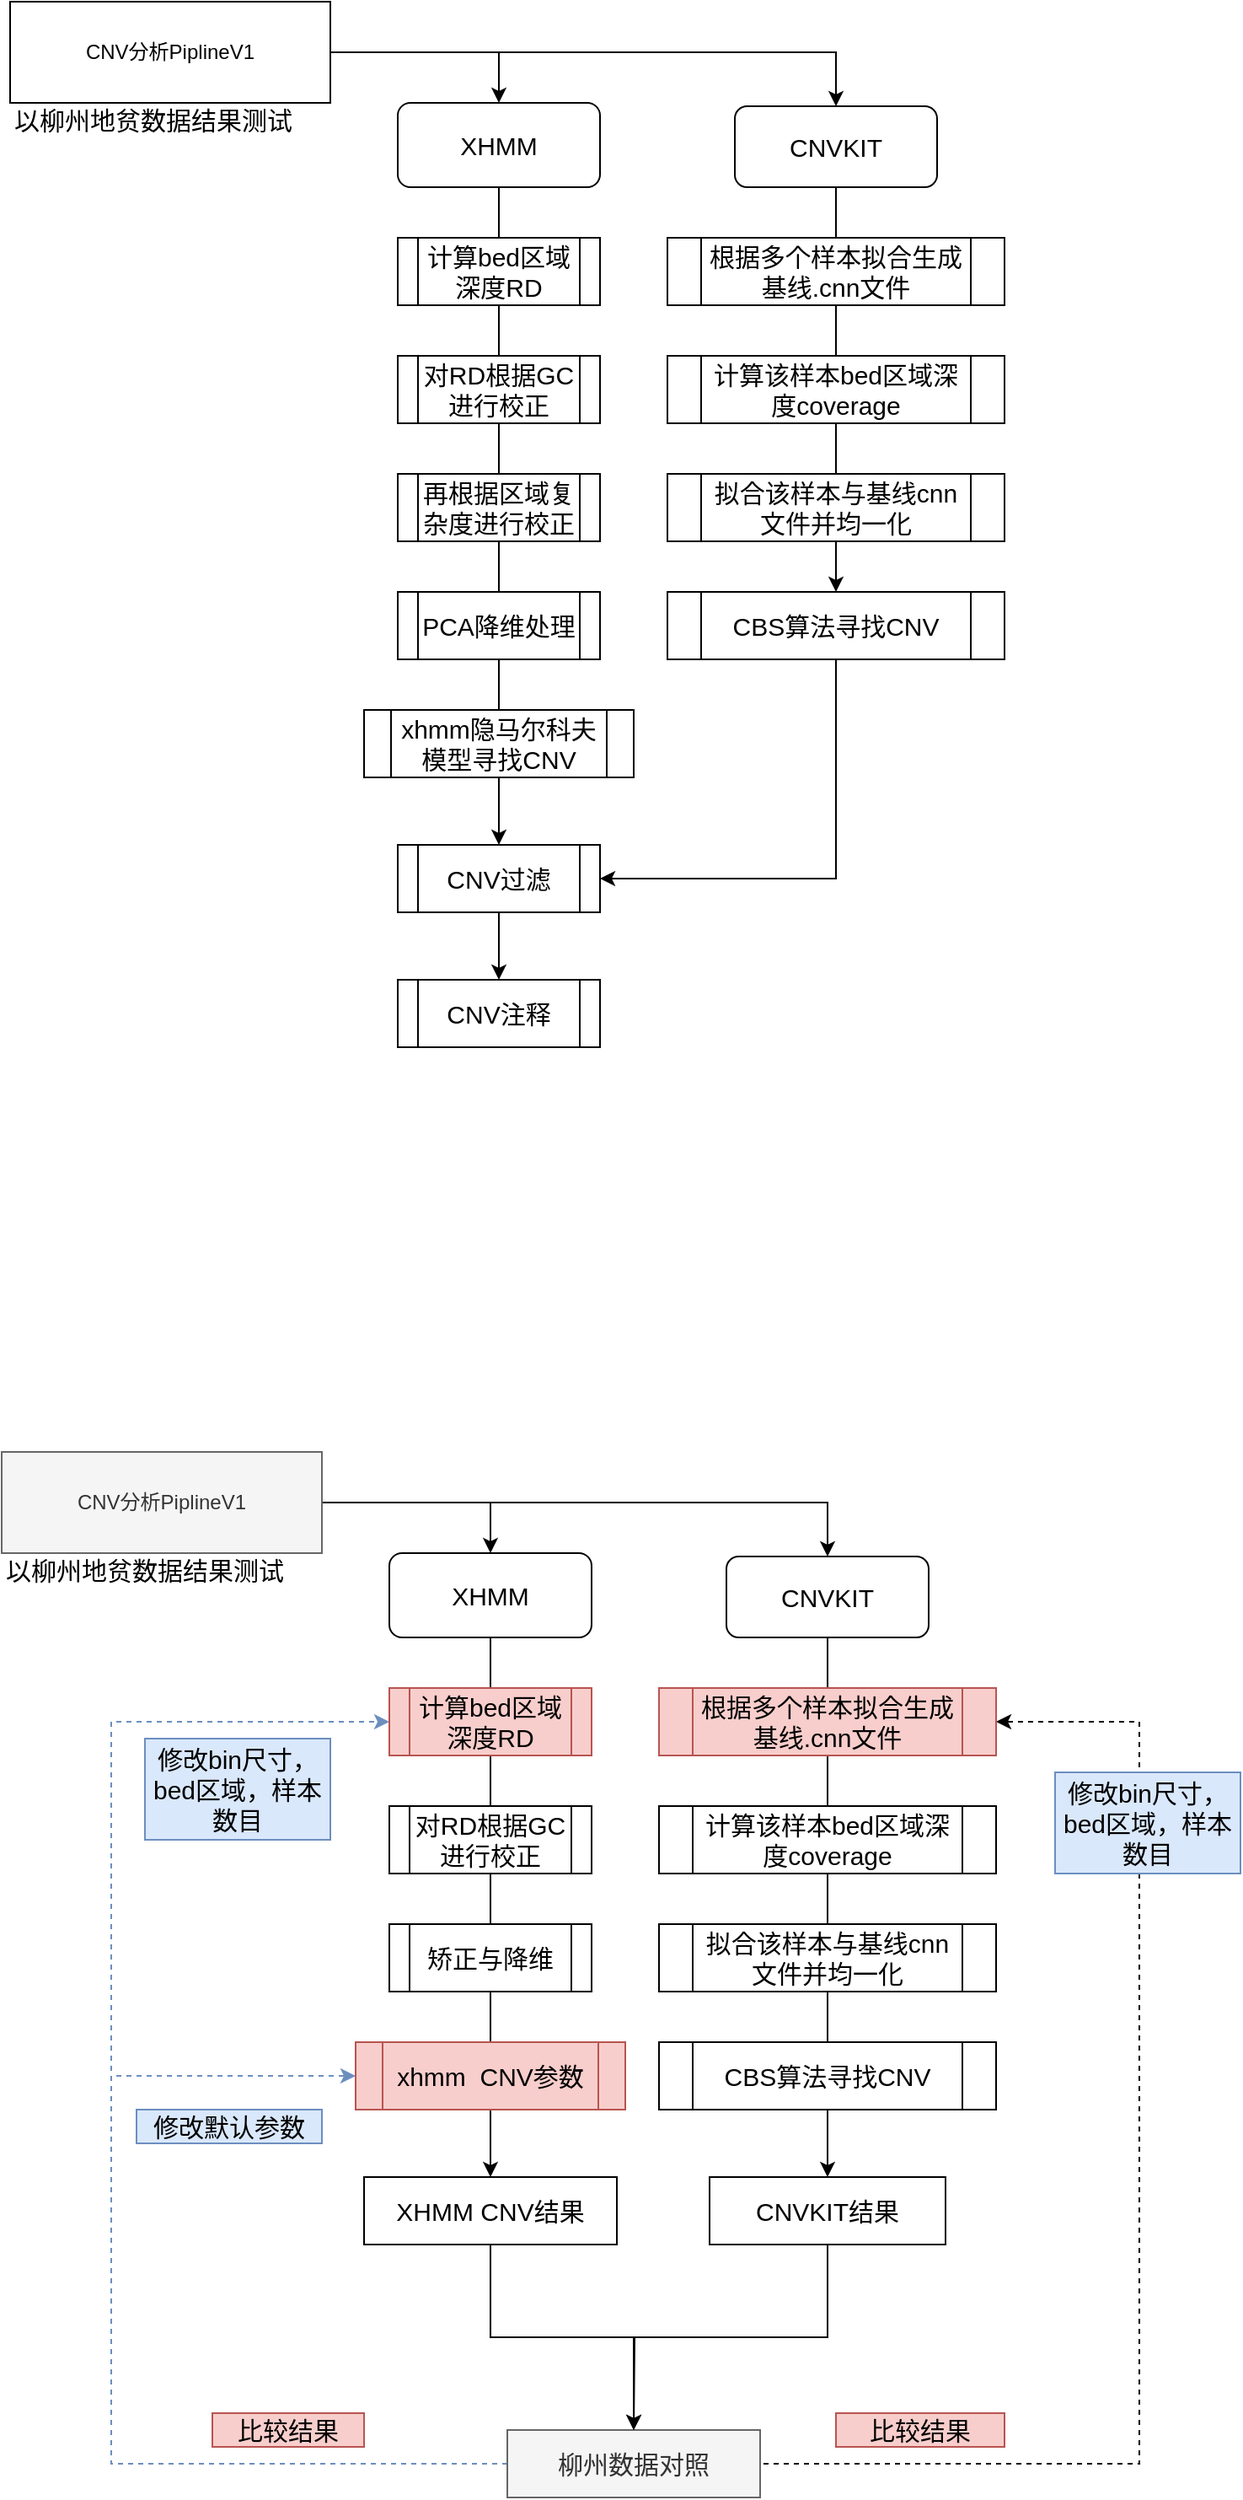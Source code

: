 <mxfile version="11.1.4" type="github"><diagram id="XfLMBU6vw0CT7Qtw44kI" name="Page-1"><mxGraphModel dx="1398" dy="687" grid="1" gridSize="10" guides="1" tooltips="1" connect="1" arrows="1" fold="1" page="1" pageScale="1" pageWidth="827" pageHeight="1169" math="0" shadow="0"><root><mxCell id="0"/><mxCell id="1" parent="0"/><mxCell id="RbOBUl6hCMNItc5p3pD6-6" style="edgeStyle=orthogonalEdgeStyle;rounded=0;orthogonalLoop=1;jettySize=auto;html=1;exitX=1;exitY=0.5;exitDx=0;exitDy=0;entryX=0.5;entryY=0;entryDx=0;entryDy=0;fontSize=15;" parent="1" source="RbOBUl6hCMNItc5p3pD6-1" target="RbOBUl6hCMNItc5p3pD6-4" edge="1"><mxGeometry relative="1" as="geometry"/></mxCell><mxCell id="RbOBUl6hCMNItc5p3pD6-7" style="edgeStyle=orthogonalEdgeStyle;rounded=0;orthogonalLoop=1;jettySize=auto;html=1;exitX=1;exitY=0.5;exitDx=0;exitDy=0;fontSize=15;" parent="1" source="RbOBUl6hCMNItc5p3pD6-1" target="RbOBUl6hCMNItc5p3pD6-5" edge="1"><mxGeometry relative="1" as="geometry"/></mxCell><mxCell id="RbOBUl6hCMNItc5p3pD6-1" value="CNV分析PiplineV1" style="rounded=0;whiteSpace=wrap;html=1;" parent="1" vertex="1"><mxGeometry x="10" y="20" width="190" height="60" as="geometry"/></mxCell><mxCell id="RbOBUl6hCMNItc5p3pD6-2" value="以柳州地贫数据结果测试" style="text;html=1;strokeColor=none;fillColor=none;align=center;verticalAlign=middle;whiteSpace=wrap;rounded=0;fontSize=15;" parent="1" vertex="1"><mxGeometry x="10" y="80" width="170" height="20" as="geometry"/></mxCell><mxCell id="UsIV2Q5AC2QN96eFExlG-27" style="edgeStyle=orthogonalEdgeStyle;rounded=0;orthogonalLoop=1;jettySize=auto;html=1;exitX=0.5;exitY=1;exitDx=0;exitDy=0;entryX=0.5;entryY=0;entryDx=0;entryDy=0;" parent="1" source="RbOBUl6hCMNItc5p3pD6-4" target="UsIV2Q5AC2QN96eFExlG-4" edge="1"><mxGeometry relative="1" as="geometry"/></mxCell><mxCell id="RbOBUl6hCMNItc5p3pD6-4" value="XHMM" style="rounded=1;whiteSpace=wrap;html=1;fontSize=15;" parent="1" vertex="1"><mxGeometry x="240" y="80" width="120" height="50" as="geometry"/></mxCell><mxCell id="UsIV2Q5AC2QN96eFExlG-17" style="edgeStyle=orthogonalEdgeStyle;rounded=0;orthogonalLoop=1;jettySize=auto;html=1;exitX=0.5;exitY=1;exitDx=0;exitDy=0;" parent="1" source="RbOBUl6hCMNItc5p3pD6-5" target="UsIV2Q5AC2QN96eFExlG-9" edge="1"><mxGeometry relative="1" as="geometry"/></mxCell><mxCell id="RbOBUl6hCMNItc5p3pD6-5" value="CNVKIT" style="rounded=1;whiteSpace=wrap;html=1;fontSize=15;" parent="1" vertex="1"><mxGeometry x="440" y="82" width="120" height="48" as="geometry"/></mxCell><mxCell id="RbOBUl6hCMNItc5p3pD6-8" value="计算bed区域深度RD" style="shape=process;whiteSpace=wrap;html=1;backgroundOutline=1;fontSize=15;" parent="1" vertex="1"><mxGeometry x="240" y="160" width="120" height="40" as="geometry"/></mxCell><mxCell id="RbOBUl6hCMNItc5p3pD6-9" value="对RD根据GC进行校正" style="shape=process;whiteSpace=wrap;html=1;backgroundOutline=1;fontSize=15;" parent="1" vertex="1"><mxGeometry x="240" y="230" width="120" height="40" as="geometry"/></mxCell><mxCell id="88uuGHFAz3gsgZuOWgcz-1" value="再根据区域复杂度进行校正" style="shape=process;whiteSpace=wrap;html=1;backgroundOutline=1;fontSize=15;" parent="1" vertex="1"><mxGeometry x="240" y="300" width="120" height="40" as="geometry"/></mxCell><mxCell id="UsIV2Q5AC2QN96eFExlG-1" value="PCA降维处理" style="shape=process;whiteSpace=wrap;html=1;backgroundOutline=1;fontSize=15;" parent="1" vertex="1"><mxGeometry x="240" y="370" width="120" height="40" as="geometry"/></mxCell><mxCell id="UsIV2Q5AC2QN96eFExlG-2" value="xhmm隐马尔科夫模型寻找CNV" style="shape=process;whiteSpace=wrap;html=1;backgroundOutline=1;fontSize=15;" parent="1" vertex="1"><mxGeometry x="220" y="440" width="160" height="40" as="geometry"/></mxCell><mxCell id="UsIV2Q5AC2QN96eFExlG-25" style="edgeStyle=orthogonalEdgeStyle;rounded=0;orthogonalLoop=1;jettySize=auto;html=1;exitX=0.5;exitY=1;exitDx=0;exitDy=0;entryX=0.5;entryY=0;entryDx=0;entryDy=0;" parent="1" source="UsIV2Q5AC2QN96eFExlG-4" target="UsIV2Q5AC2QN96eFExlG-22" edge="1"><mxGeometry relative="1" as="geometry"/></mxCell><mxCell id="UsIV2Q5AC2QN96eFExlG-4" value="CNV过滤" style="shape=process;whiteSpace=wrap;html=1;backgroundOutline=1;fontSize=15;" parent="1" vertex="1"><mxGeometry x="240" y="520" width="120" height="40" as="geometry"/></mxCell><mxCell id="UsIV2Q5AC2QN96eFExlG-5" value="计算该样本bed区域深度coverage" style="shape=process;whiteSpace=wrap;html=1;backgroundOutline=1;fontSize=15;" parent="1" vertex="1"><mxGeometry x="400" y="230" width="200" height="40" as="geometry"/></mxCell><mxCell id="UsIV2Q5AC2QN96eFExlG-6" value="根据多个样本拟合生成基线.cnn文件" style="shape=process;whiteSpace=wrap;html=1;backgroundOutline=1;fontSize=15;" parent="1" vertex="1"><mxGeometry x="400" y="160" width="200" height="40" as="geometry"/></mxCell><mxCell id="UsIV2Q5AC2QN96eFExlG-8" value="拟合该样本与基线cnn文件并均一化" style="shape=process;whiteSpace=wrap;html=1;backgroundOutline=1;fontSize=15;" parent="1" vertex="1"><mxGeometry x="400" y="300" width="200" height="40" as="geometry"/></mxCell><mxCell id="UsIV2Q5AC2QN96eFExlG-23" style="edgeStyle=orthogonalEdgeStyle;rounded=0;orthogonalLoop=1;jettySize=auto;html=1;exitX=0.5;exitY=1;exitDx=0;exitDy=0;entryX=1;entryY=0.5;entryDx=0;entryDy=0;" parent="1" source="UsIV2Q5AC2QN96eFExlG-9" target="UsIV2Q5AC2QN96eFExlG-4" edge="1"><mxGeometry relative="1" as="geometry"/></mxCell><mxCell id="UsIV2Q5AC2QN96eFExlG-9" value="CBS算法寻找CNV" style="shape=process;whiteSpace=wrap;html=1;backgroundOutline=1;fontSize=15;" parent="1" vertex="1"><mxGeometry x="400" y="370" width="200" height="40" as="geometry"/></mxCell><mxCell id="UsIV2Q5AC2QN96eFExlG-22" value="CNV注释" style="shape=process;whiteSpace=wrap;html=1;backgroundOutline=1;fontSize=15;" parent="1" vertex="1"><mxGeometry x="240" y="600" width="120" height="40" as="geometry"/></mxCell><mxCell id="czI96FTDMggl6HG3lmNN-21" style="edgeStyle=orthogonalEdgeStyle;rounded=0;orthogonalLoop=1;jettySize=auto;html=1;exitX=0;exitY=0.5;exitDx=0;exitDy=0;entryX=0;entryY=0.5;entryDx=0;entryDy=0;fontSize=15;dashed=1;fillColor=#dae8fc;strokeColor=#6c8ebf;" edge="1" parent="1" source="czI96FTDMggl6HG3lmNN-1" target="czI96FTDMggl6HG3lmNN-9"><mxGeometry relative="1" as="geometry"><Array as="points"><mxPoint x="70" y="1480"/><mxPoint x="70" y="1040"/></Array></mxGeometry></mxCell><mxCell id="czI96FTDMggl6HG3lmNN-22" style="edgeStyle=orthogonalEdgeStyle;rounded=0;orthogonalLoop=1;jettySize=auto;html=1;exitX=0;exitY=0.5;exitDx=0;exitDy=0;fontSize=15;entryX=0;entryY=0.5;entryDx=0;entryDy=0;dashed=1;fillColor=#dae8fc;strokeColor=#6c8ebf;" edge="1" parent="1" source="czI96FTDMggl6HG3lmNN-1" target="czI96FTDMggl6HG3lmNN-13"><mxGeometry relative="1" as="geometry"><mxPoint x="200" y="1320" as="targetPoint"/><Array as="points"><mxPoint x="70" y="1480"/><mxPoint x="70" y="1250"/></Array></mxGeometry></mxCell><mxCell id="czI96FTDMggl6HG3lmNN-40" style="edgeStyle=orthogonalEdgeStyle;rounded=0;orthogonalLoop=1;jettySize=auto;html=1;exitX=1;exitY=0.25;exitDx=0;exitDy=0;entryX=1;entryY=0.5;entryDx=0;entryDy=0;fontSize=15;dashed=1;" edge="1" parent="1" source="czI96FTDMggl6HG3lmNN-1" target="czI96FTDMggl6HG3lmNN-15"><mxGeometry relative="1" as="geometry"><Array as="points"><mxPoint x="455" y="1480"/><mxPoint x="680" y="1480"/><mxPoint x="680" y="1040"/></Array></mxGeometry></mxCell><mxCell id="czI96FTDMggl6HG3lmNN-1" value="柳州数据对照" style="rounded=0;whiteSpace=wrap;html=1;fontSize=15;fillColor=#f5f5f5;strokeColor=#666666;fontColor=#333333;" vertex="1" parent="1"><mxGeometry x="305" y="1460" width="150" height="40" as="geometry"/></mxCell><mxCell id="czI96FTDMggl6HG3lmNN-2" style="edgeStyle=orthogonalEdgeStyle;rounded=0;orthogonalLoop=1;jettySize=auto;html=1;exitX=1;exitY=0.5;exitDx=0;exitDy=0;entryX=0.5;entryY=0;entryDx=0;entryDy=0;fontSize=15;" edge="1" source="czI96FTDMggl6HG3lmNN-4" target="czI96FTDMggl6HG3lmNN-6" parent="1"><mxGeometry relative="1" as="geometry"/></mxCell><mxCell id="czI96FTDMggl6HG3lmNN-3" style="edgeStyle=orthogonalEdgeStyle;rounded=0;orthogonalLoop=1;jettySize=auto;html=1;exitX=1;exitY=0.5;exitDx=0;exitDy=0;fontSize=15;" edge="1" source="czI96FTDMggl6HG3lmNN-4" target="czI96FTDMggl6HG3lmNN-8" parent="1"><mxGeometry relative="1" as="geometry"/></mxCell><mxCell id="czI96FTDMggl6HG3lmNN-4" value="CNV分析PiplineV1" style="rounded=0;whiteSpace=wrap;html=1;fillColor=#f5f5f5;strokeColor=#666666;fontColor=#333333;" vertex="1" parent="1"><mxGeometry x="5" y="880" width="190" height="60" as="geometry"/></mxCell><mxCell id="czI96FTDMggl6HG3lmNN-5" value="以柳州地贫数据结果测试" style="text;html=1;strokeColor=none;fillColor=none;align=center;verticalAlign=middle;whiteSpace=wrap;rounded=0;fontSize=15;" vertex="1" parent="1"><mxGeometry x="5" y="940" width="170" height="20" as="geometry"/></mxCell><mxCell id="czI96FTDMggl6HG3lmNN-36" style="edgeStyle=orthogonalEdgeStyle;rounded=0;orthogonalLoop=1;jettySize=auto;html=1;exitX=0.5;exitY=1;exitDx=0;exitDy=0;fontSize=15;" edge="1" parent="1" source="czI96FTDMggl6HG3lmNN-6" target="czI96FTDMggl6HG3lmNN-18"><mxGeometry relative="1" as="geometry"/></mxCell><mxCell id="czI96FTDMggl6HG3lmNN-6" value="XHMM" style="rounded=1;whiteSpace=wrap;html=1;fontSize=15;" vertex="1" parent="1"><mxGeometry x="235" y="940" width="120" height="50" as="geometry"/></mxCell><mxCell id="czI96FTDMggl6HG3lmNN-7" style="edgeStyle=orthogonalEdgeStyle;rounded=0;orthogonalLoop=1;jettySize=auto;html=1;exitX=0.5;exitY=1;exitDx=0;exitDy=0;" edge="1" source="czI96FTDMggl6HG3lmNN-8" target="czI96FTDMggl6HG3lmNN-31" parent="1"><mxGeometry relative="1" as="geometry"/></mxCell><mxCell id="czI96FTDMggl6HG3lmNN-8" value="CNVKIT" style="rounded=1;whiteSpace=wrap;html=1;fontSize=15;" vertex="1" parent="1"><mxGeometry x="435" y="942" width="120" height="48" as="geometry"/></mxCell><mxCell id="czI96FTDMggl6HG3lmNN-9" value="计算bed区域深度RD" style="shape=process;whiteSpace=wrap;html=1;backgroundOutline=1;fontSize=15;fillColor=#f8cecc;strokeColor=#b85450;" vertex="1" parent="1"><mxGeometry x="235" y="1020" width="120" height="40" as="geometry"/></mxCell><mxCell id="czI96FTDMggl6HG3lmNN-10" value="对RD根据GC进行校正" style="shape=process;whiteSpace=wrap;html=1;backgroundOutline=1;fontSize=15;" vertex="1" parent="1"><mxGeometry x="235" y="1090" width="120" height="40" as="geometry"/></mxCell><mxCell id="czI96FTDMggl6HG3lmNN-11" value="矫正与降维" style="shape=process;whiteSpace=wrap;html=1;backgroundOutline=1;fontSize=15;" vertex="1" parent="1"><mxGeometry x="235" y="1160" width="120" height="40" as="geometry"/></mxCell><mxCell id="czI96FTDMggl6HG3lmNN-13" value="xhmm&amp;nbsp; CNV参数" style="shape=process;whiteSpace=wrap;html=1;backgroundOutline=1;fontSize=15;fillColor=#f8cecc;strokeColor=#b85450;" vertex="1" parent="1"><mxGeometry x="215" y="1230" width="160" height="40" as="geometry"/></mxCell><mxCell id="czI96FTDMggl6HG3lmNN-14" value="计算该样本bed区域深度coverage" style="shape=process;whiteSpace=wrap;html=1;backgroundOutline=1;fontSize=15;" vertex="1" parent="1"><mxGeometry x="395" y="1090" width="200" height="40" as="geometry"/></mxCell><mxCell id="czI96FTDMggl6HG3lmNN-15" value="根据多个样本拟合生成基线.cnn文件" style="shape=process;whiteSpace=wrap;html=1;backgroundOutline=1;fontSize=15;fillColor=#f8cecc;strokeColor=#b85450;" vertex="1" parent="1"><mxGeometry x="395" y="1020" width="200" height="40" as="geometry"/></mxCell><mxCell id="czI96FTDMggl6HG3lmNN-16" value="拟合该样本与基线cnn文件并均一化" style="shape=process;whiteSpace=wrap;html=1;backgroundOutline=1;fontSize=15;" vertex="1" parent="1"><mxGeometry x="395" y="1160" width="200" height="40" as="geometry"/></mxCell><mxCell id="czI96FTDMggl6HG3lmNN-17" value="CBS算法寻找CNV" style="shape=process;whiteSpace=wrap;html=1;backgroundOutline=1;fontSize=15;" vertex="1" parent="1"><mxGeometry x="395" y="1230" width="200" height="40" as="geometry"/></mxCell><mxCell id="czI96FTDMggl6HG3lmNN-37" style="edgeStyle=orthogonalEdgeStyle;rounded=0;orthogonalLoop=1;jettySize=auto;html=1;exitX=0.5;exitY=1;exitDx=0;exitDy=0;fontSize=15;" edge="1" parent="1" source="czI96FTDMggl6HG3lmNN-18" target="czI96FTDMggl6HG3lmNN-1"><mxGeometry relative="1" as="geometry"/></mxCell><mxCell id="czI96FTDMggl6HG3lmNN-18" value="XHMM CNV结果" style="rounded=0;whiteSpace=wrap;html=1;fontSize=15;" vertex="1" parent="1"><mxGeometry x="220" y="1310" width="150" height="40" as="geometry"/></mxCell><mxCell id="czI96FTDMggl6HG3lmNN-23" value="比较结果" style="text;html=1;strokeColor=#b85450;fillColor=#f8cecc;align=center;verticalAlign=middle;whiteSpace=wrap;rounded=0;fontSize=15;" vertex="1" parent="1"><mxGeometry x="130" y="1450" width="90" height="20" as="geometry"/></mxCell><mxCell id="czI96FTDMggl6HG3lmNN-26" value="修改bin尺寸，bed区域，样本数目" style="text;html=1;strokeColor=#6c8ebf;fillColor=#dae8fc;align=center;verticalAlign=middle;whiteSpace=wrap;rounded=0;fontSize=15;" vertex="1" parent="1"><mxGeometry x="90" y="1050" width="110" height="60" as="geometry"/></mxCell><mxCell id="czI96FTDMggl6HG3lmNN-27" value="修改默认参数" style="text;html=1;strokeColor=#6c8ebf;fillColor=#dae8fc;align=center;verticalAlign=middle;whiteSpace=wrap;rounded=0;fontSize=15;" vertex="1" parent="1"><mxGeometry x="85" y="1270" width="110" height="20" as="geometry"/></mxCell><mxCell id="czI96FTDMggl6HG3lmNN-38" style="edgeStyle=orthogonalEdgeStyle;rounded=0;orthogonalLoop=1;jettySize=auto;html=1;exitX=0.5;exitY=1;exitDx=0;exitDy=0;fontSize=15;" edge="1" parent="1" source="czI96FTDMggl6HG3lmNN-31"><mxGeometry relative="1" as="geometry"><mxPoint x="380" y="1460" as="targetPoint"/></mxGeometry></mxCell><mxCell id="czI96FTDMggl6HG3lmNN-31" value="CNVKIT结果" style="rounded=0;whiteSpace=wrap;html=1;fontSize=15;" vertex="1" parent="1"><mxGeometry x="425" y="1310" width="140" height="40" as="geometry"/></mxCell><mxCell id="czI96FTDMggl6HG3lmNN-34" value="比较结果" style="text;html=1;strokeColor=#b85450;fillColor=#f8cecc;align=center;verticalAlign=middle;whiteSpace=wrap;rounded=0;fontSize=15;" vertex="1" parent="1"><mxGeometry x="500" y="1450" width="100" height="20" as="geometry"/></mxCell><mxCell id="czI96FTDMggl6HG3lmNN-41" value="修改bin尺寸，bed区域，样本数目" style="text;html=1;strokeColor=#6c8ebf;fillColor=#dae8fc;align=center;verticalAlign=middle;whiteSpace=wrap;rounded=0;fontSize=15;" vertex="1" parent="1"><mxGeometry x="630" y="1070" width="110" height="60" as="geometry"/></mxCell></root></mxGraphModel></diagram></mxfile>
